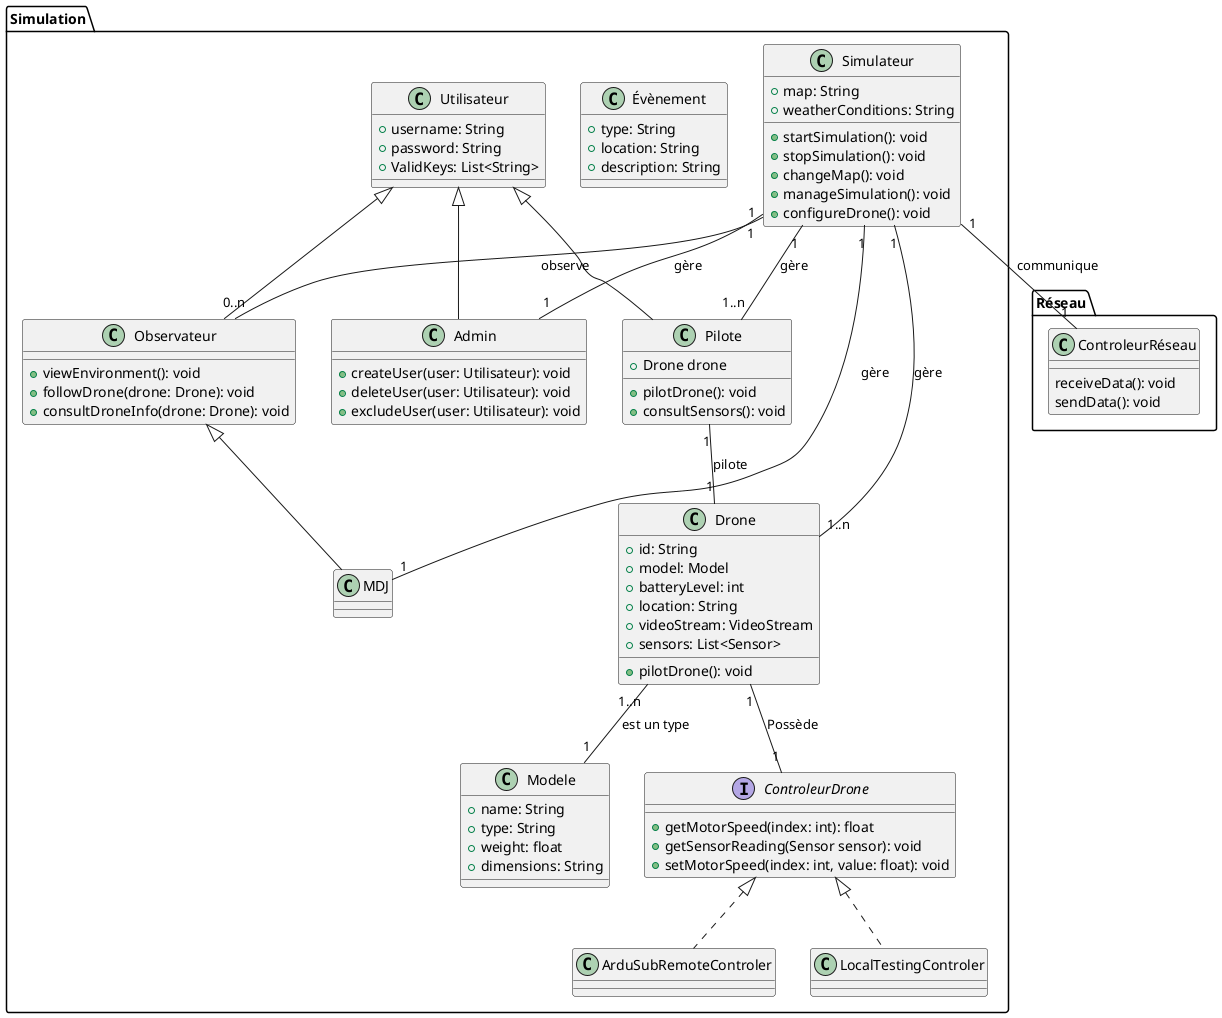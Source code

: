 @startuml

' Define classes
package Simulation {
    class Modele {
        +name: String
        +type: String
        +weight: float
        +dimensions: String
    }

    class Drone {
        +id: String
        +model: Model
        +batteryLevel: int
        +location: String
        +videoStream: VideoStream
        +sensors: List<Sensor>
        +pilotDrone(): void
    }

    class Utilisateur {
        +username: String
        +password: String
        +ValidKeys: List<String>
    }

    class Pilote {
        +Drone drone
        +pilotDrone(): void
        +consultSensors(): void
    }

    class MDJ {

    }

    class Observateur {
        +viewEnvironment(): void
        +followDrone(drone: Drone): void
        +consultDroneInfo(drone: Drone): void
    }

    class Admin {
        +createUser(user: Utilisateur): void
        +deleteUser(user: Utilisateur): void
        +excludeUser(user: Utilisateur): void
    }

    class Évènement {
        +type: String
        +location: String
        +description: String
    }

    interface ControleurDrone {
        +getMotorSpeed(index: int): float
        +getSensorReading(Sensor sensor): void
        +setMotorSpeed(index: int, value: float): void
    }

    class ArduSubRemoteControler implements ControleurDrone {
    }

    class LocalTestingControler implements ControleurDrone {
    }


    class Simulateur {
        +map: String
        +weatherConditions: String
        +startSimulation(): void
        +stopSimulation(): void
        +changeMap(): void
        +manageSimulation(): void
        +configureDrone(): void
    }
}

package Réseau {
    class ControleurRéseau {
        receiveData(): void
        sendData(): void
    }
}


' Define relationships
Observateur <|-- MDJ
Utilisateur <|-- Pilote
Utilisateur <|-- Observateur
Utilisateur <|-- Admin

Simulateur "1" -- "1..n" Drone : gère
Simulateur "1" -- "1" MDJ : gère
Simulateur "1" -- "0..n" Observateur : observe
Simulateur "1" -- "1..n" Pilote : gère
Simulateur "1" -- "1" ControleurRéseau : communique
Simulateur "1" -- "1" Admin : gère

Pilote "1" -- "1" Drone : pilote
Drone "1..n" -- "1" Modele : est un type
Drone "1" -- "1" ControleurDrone : Possède

@enduml
